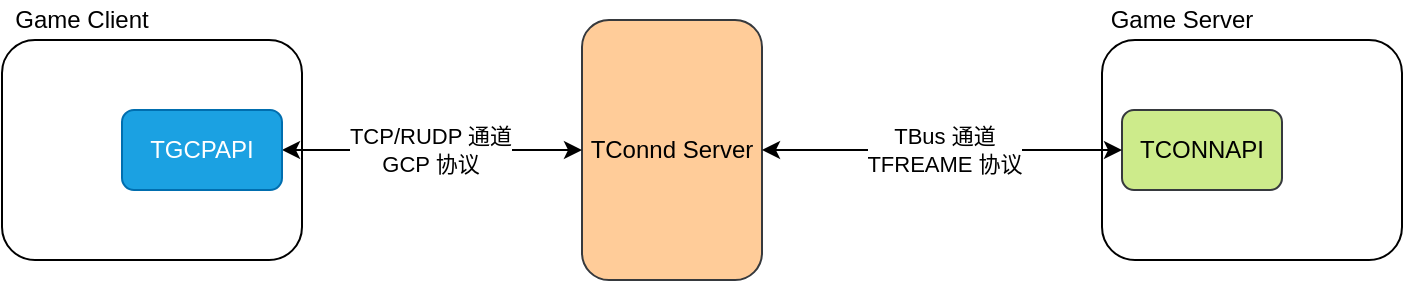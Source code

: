 <mxfile version="14.9.3" type="device"><diagram id="shcLRdLA78CmGaAsrNRT" name="Page-1"><mxGraphModel dx="946" dy="557" grid="1" gridSize="10" guides="1" tooltips="1" connect="1" arrows="1" fold="1" page="1" pageScale="1" pageWidth="827" pageHeight="1169" math="0" shadow="0"><root><mxCell id="0"/><mxCell id="1" parent="0"/><mxCell id="iLPkDL3fAy3fCR5gZntr-1" value="" style="rounded=1;whiteSpace=wrap;html=1;" vertex="1" parent="1"><mxGeometry x="40" y="120" width="150" height="110" as="geometry"/></mxCell><mxCell id="iLPkDL3fAy3fCR5gZntr-2" value="TConnd Server" style="rounded=1;whiteSpace=wrap;html=1;fillColor=#ffcc99;strokeColor=#36393d;" vertex="1" parent="1"><mxGeometry x="330" y="110" width="90" height="130" as="geometry"/></mxCell><mxCell id="iLPkDL3fAy3fCR5gZntr-10" style="edgeStyle=orthogonalEdgeStyle;rounded=0;orthogonalLoop=1;jettySize=auto;html=1;exitX=1;exitY=0.5;exitDx=0;exitDy=0;entryX=0;entryY=0.5;entryDx=0;entryDy=0;startArrow=classic;startFill=1;" edge="1" parent="1" source="iLPkDL3fAy3fCR5gZntr-4" target="iLPkDL3fAy3fCR5gZntr-2"><mxGeometry relative="1" as="geometry"/></mxCell><mxCell id="iLPkDL3fAy3fCR5gZntr-13" value="TCP/RUDP 通道&lt;br&gt;GCP 协议" style="edgeLabel;html=1;align=center;verticalAlign=middle;resizable=0;points=[];" vertex="1" connectable="0" parent="iLPkDL3fAy3fCR5gZntr-10"><mxGeometry x="-0.291" y="-1" relative="1" as="geometry"><mxPoint x="21" y="-1" as="offset"/></mxGeometry></mxCell><mxCell id="iLPkDL3fAy3fCR5gZntr-4" value="TGCPAPI" style="rounded=1;whiteSpace=wrap;html=1;fillColor=#1ba1e2;strokeColor=#006EAF;fontColor=#ffffff;" vertex="1" parent="1"><mxGeometry x="100" y="155" width="80" height="40" as="geometry"/></mxCell><mxCell id="iLPkDL3fAy3fCR5gZntr-5" value="" style="rounded=1;whiteSpace=wrap;html=1;" vertex="1" parent="1"><mxGeometry x="590" y="120" width="150" height="110" as="geometry"/></mxCell><mxCell id="iLPkDL3fAy3fCR5gZntr-6" value="TCONNAPI" style="rounded=1;whiteSpace=wrap;html=1;fillColor=#cdeb8b;strokeColor=#36393d;" vertex="1" parent="1"><mxGeometry x="600" y="155" width="80" height="40" as="geometry"/></mxCell><mxCell id="iLPkDL3fAy3fCR5gZntr-7" value="Game Client" style="text;html=1;strokeColor=none;fillColor=none;align=center;verticalAlign=middle;whiteSpace=wrap;rounded=0;" vertex="1" parent="1"><mxGeometry x="40" y="100" width="80" height="20" as="geometry"/></mxCell><mxCell id="iLPkDL3fAy3fCR5gZntr-9" value="Game Server" style="text;html=1;strokeColor=none;fillColor=none;align=center;verticalAlign=middle;whiteSpace=wrap;rounded=0;" vertex="1" parent="1"><mxGeometry x="590" y="100" width="80" height="20" as="geometry"/></mxCell><mxCell id="iLPkDL3fAy3fCR5gZntr-11" style="edgeStyle=orthogonalEdgeStyle;rounded=0;orthogonalLoop=1;jettySize=auto;html=1;exitX=1;exitY=0.5;exitDx=0;exitDy=0;entryX=0;entryY=0.5;entryDx=0;entryDy=0;startArrow=classic;startFill=1;" edge="1" parent="1" source="iLPkDL3fAy3fCR5gZntr-2" target="iLPkDL3fAy3fCR5gZntr-6"><mxGeometry relative="1" as="geometry"/></mxCell><mxCell id="iLPkDL3fAy3fCR5gZntr-12" value="TBus 通道&lt;br&gt;TFREAME 协议" style="edgeLabel;html=1;align=center;verticalAlign=middle;resizable=0;points=[];" vertex="1" connectable="0" parent="iLPkDL3fAy3fCR5gZntr-11"><mxGeometry x="-0.273" y="-1" relative="1" as="geometry"><mxPoint x="25" y="-1" as="offset"/></mxGeometry></mxCell></root></mxGraphModel></diagram></mxfile>